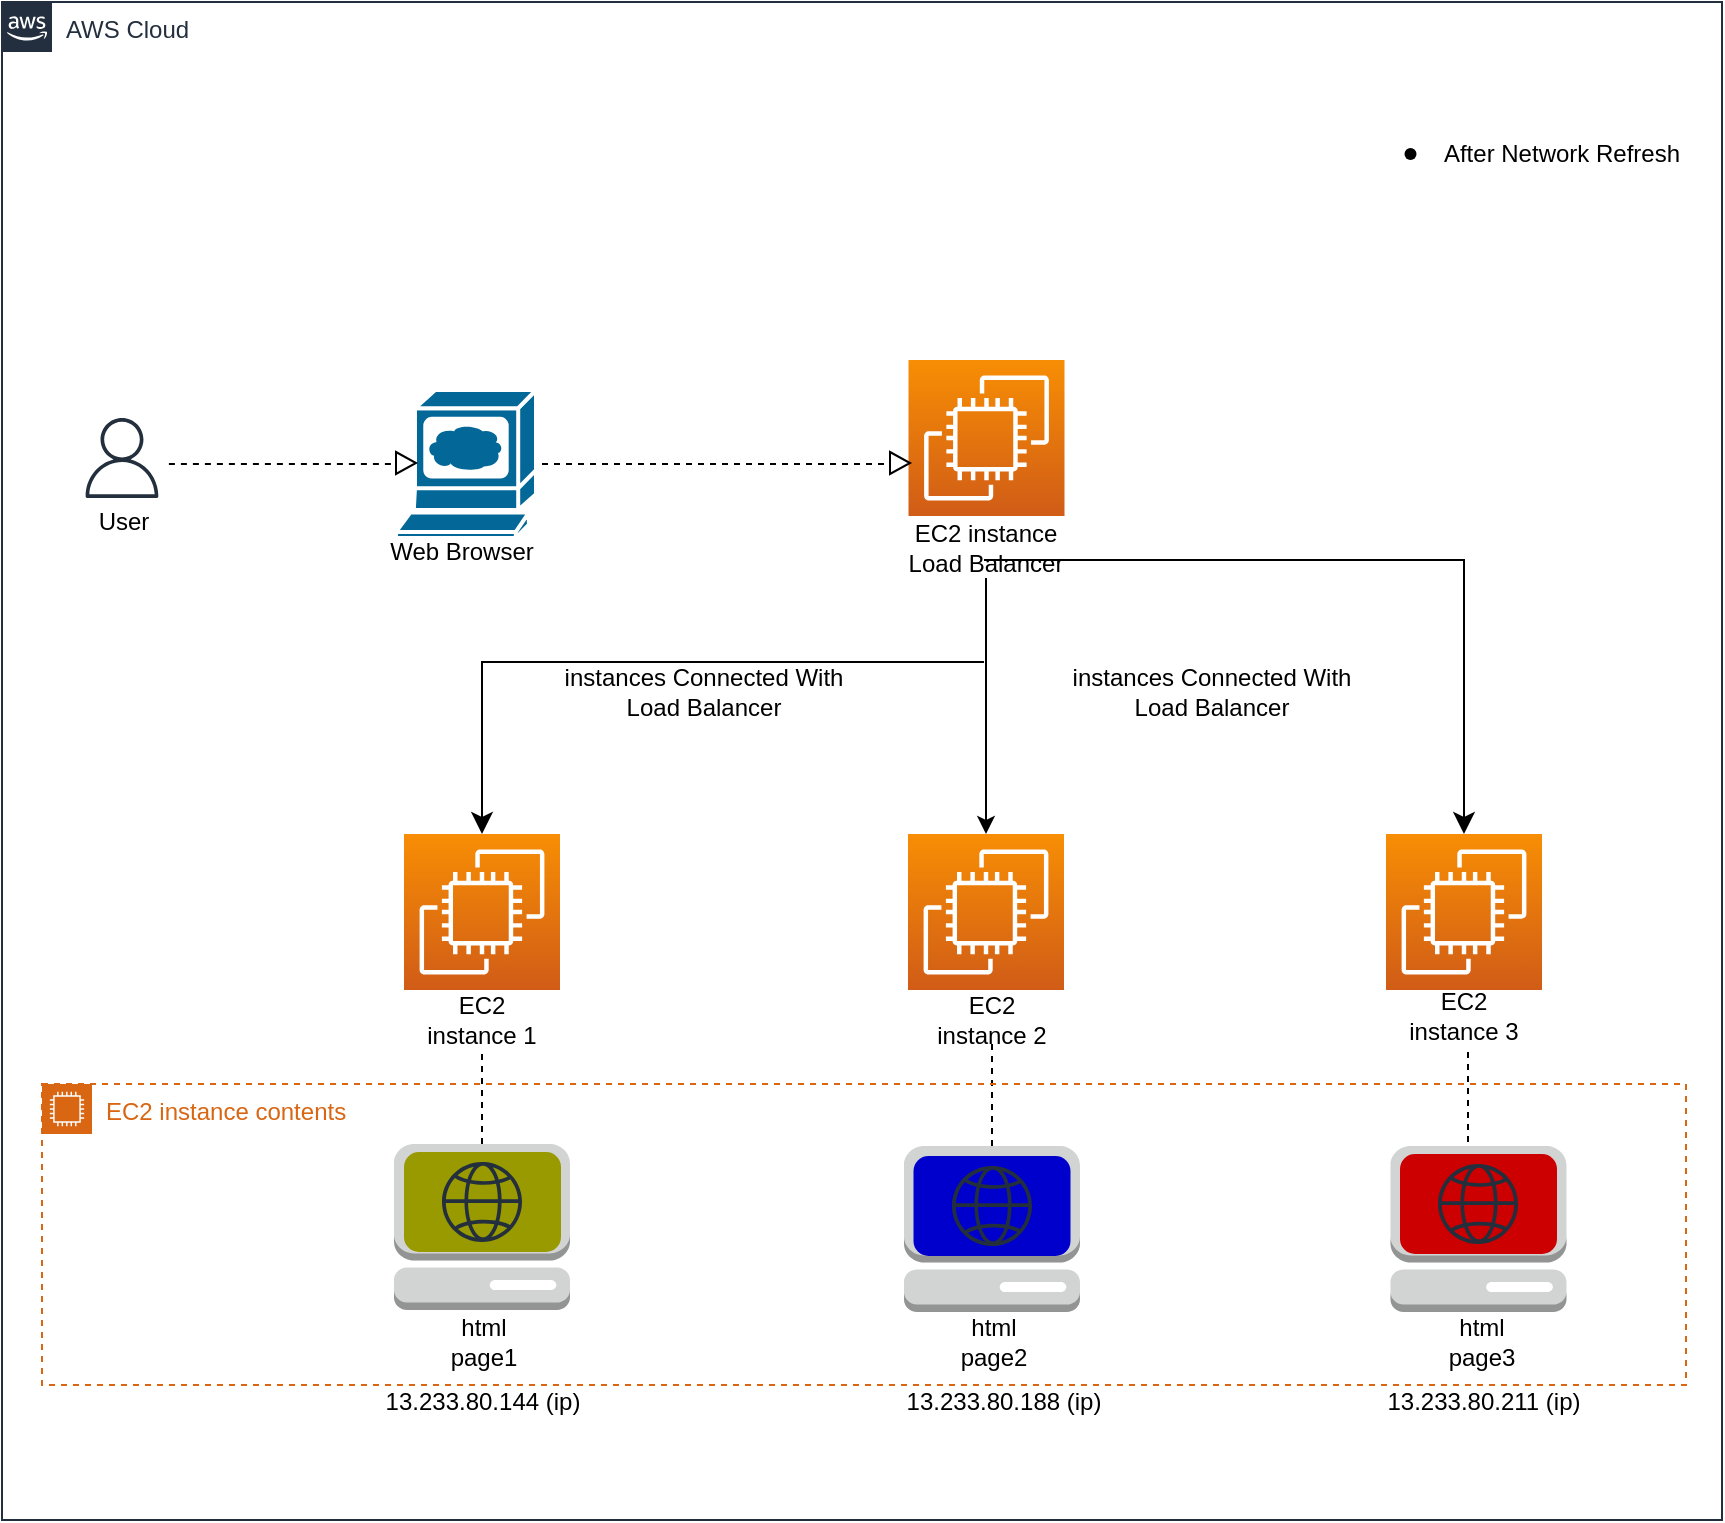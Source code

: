<mxfile version="21.6.8" type="device">
  <diagram id="Ht1M8jgEwFfnCIfOTk4-" name="Page-1">
    <mxGraphModel dx="1370" dy="843" grid="1" gridSize="10" guides="1" tooltips="1" connect="1" arrows="1" fold="1" page="1" pageScale="1" pageWidth="1169" pageHeight="827" math="0" shadow="0">
      <root>
        <mxCell id="0" />
        <mxCell id="1" parent="0" />
        <mxCell id="S0FMRcBvVbhcuFp4wb8I-1" value="AWS Cloud" style="points=[[0,0],[0.25,0],[0.5,0],[0.75,0],[1,0],[1,0.25],[1,0.5],[1,0.75],[1,1],[0.75,1],[0.5,1],[0.25,1],[0,1],[0,0.75],[0,0.5],[0,0.25]];outlineConnect=0;gradientColor=none;html=1;whiteSpace=wrap;fontSize=12;fontStyle=0;container=1;pointerEvents=0;collapsible=0;recursiveResize=0;shape=mxgraph.aws4.group;grIcon=mxgraph.aws4.group_aws_cloud_alt;strokeColor=#232F3E;fillColor=none;verticalAlign=top;align=left;spacingLeft=30;fontColor=#232F3E;dashed=0;" parent="1" vertex="1">
          <mxGeometry x="140" y="60" width="860" height="759" as="geometry" />
        </mxCell>
        <mxCell id="S0FMRcBvVbhcuFp4wb8I-20" value="" style="outlineConnect=0;dashed=0;verticalLabelPosition=bottom;verticalAlign=top;align=center;html=1;shape=mxgraph.aws3.management_console;fillColor=#D2D3D3;gradientColor=none;" parent="S0FMRcBvVbhcuFp4wb8I-1" vertex="1">
          <mxGeometry x="196" y="571" width="88" height="83" as="geometry" />
        </mxCell>
        <mxCell id="S0FMRcBvVbhcuFp4wb8I-3" value="" style="sketch=0;points=[[0,0,0],[0.25,0,0],[0.5,0,0],[0.75,0,0],[1,0,0],[0,1,0],[0.25,1,0],[0.5,1,0],[0.75,1,0],[1,1,0],[0,0.25,0],[0,0.5,0],[0,0.75,0],[1,0.25,0],[1,0.5,0],[1,0.75,0]];outlineConnect=0;fontColor=#232F3E;gradientColor=#F78E04;gradientDirection=north;fillColor=#D05C17;strokeColor=#ffffff;dashed=0;verticalLabelPosition=bottom;verticalAlign=top;align=center;html=1;fontSize=12;fontStyle=0;aspect=fixed;shape=mxgraph.aws4.resourceIcon;resIcon=mxgraph.aws4.ec2;" parent="S0FMRcBvVbhcuFp4wb8I-1" vertex="1">
          <mxGeometry x="453.25" y="179" width="78" height="78" as="geometry" />
        </mxCell>
        <mxCell id="S0FMRcBvVbhcuFp4wb8I-4" value="" style="sketch=0;points=[[0,0,0],[0.25,0,0],[0.5,0,0],[0.75,0,0],[1,0,0],[0,1,0],[0.25,1,0],[0.5,1,0],[0.75,1,0],[1,1,0],[0,0.25,0],[0,0.5,0],[0,0.75,0],[1,0.25,0],[1,0.5,0],[1,0.75,0]];outlineConnect=0;fontColor=#232F3E;gradientColor=#F78E04;gradientDirection=north;fillColor=#D05C17;strokeColor=#ffffff;dashed=0;verticalLabelPosition=bottom;verticalAlign=top;align=center;html=1;fontSize=12;fontStyle=0;aspect=fixed;shape=mxgraph.aws4.resourceIcon;resIcon=mxgraph.aws4.ec2;" parent="S0FMRcBvVbhcuFp4wb8I-1" vertex="1">
          <mxGeometry x="201" y="416" width="78" height="78" as="geometry" />
        </mxCell>
        <mxCell id="S0FMRcBvVbhcuFp4wb8I-5" value="" style="sketch=0;points=[[0,0,0],[0.25,0,0],[0.5,0,0],[0.75,0,0],[1,0,0],[0,1,0],[0.25,1,0],[0.5,1,0],[0.75,1,0],[1,1,0],[0,0.25,0],[0,0.5,0],[0,0.75,0],[1,0.25,0],[1,0.5,0],[1,0.75,0]];outlineConnect=0;fontColor=#232F3E;gradientColor=#F78E04;gradientDirection=north;fillColor=#D05C17;strokeColor=#ffffff;dashed=0;verticalLabelPosition=bottom;verticalAlign=top;align=center;html=1;fontSize=12;fontStyle=0;aspect=fixed;shape=mxgraph.aws4.resourceIcon;resIcon=mxgraph.aws4.ec2;" parent="S0FMRcBvVbhcuFp4wb8I-1" vertex="1">
          <mxGeometry x="692" y="416" width="78" height="78" as="geometry" />
        </mxCell>
        <mxCell id="S0FMRcBvVbhcuFp4wb8I-6" value="" style="sketch=0;points=[[0,0,0],[0.25,0,0],[0.5,0,0],[0.75,0,0],[1,0,0],[0,1,0],[0.25,1,0],[0.5,1,0],[0.75,1,0],[1,1,0],[0,0.25,0],[0,0.5,0],[0,0.75,0],[1,0.25,0],[1,0.5,0],[1,0.75,0]];outlineConnect=0;fontColor=#232F3E;gradientColor=#F78E04;gradientDirection=north;fillColor=#D05C17;strokeColor=#ffffff;dashed=0;verticalLabelPosition=bottom;verticalAlign=top;align=center;html=1;fontSize=12;fontStyle=0;aspect=fixed;shape=mxgraph.aws4.resourceIcon;resIcon=mxgraph.aws4.ec2;" parent="S0FMRcBvVbhcuFp4wb8I-1" vertex="1">
          <mxGeometry x="453" y="416" width="78" height="78" as="geometry" />
        </mxCell>
        <mxCell id="S0FMRcBvVbhcuFp4wb8I-9" value="" style="edgeStyle=segmentEdgeStyle;endArrow=classic;html=1;curved=0;rounded=0;endSize=8;startSize=8;entryX=0.5;entryY=0;entryDx=0;entryDy=0;entryPerimeter=0;" parent="S0FMRcBvVbhcuFp4wb8I-1" target="S0FMRcBvVbhcuFp4wb8I-4" edge="1">
          <mxGeometry width="50" height="50" relative="1" as="geometry">
            <mxPoint x="491" y="330" as="sourcePoint" />
            <mxPoint x="240" y="410" as="targetPoint" />
            <Array as="points">
              <mxPoint x="240" y="330" />
            </Array>
          </mxGeometry>
        </mxCell>
        <mxCell id="S0FMRcBvVbhcuFp4wb8I-10" value="EC2 instance Load Balancer" style="text;strokeColor=none;align=center;fillColor=none;html=1;verticalAlign=middle;whiteSpace=wrap;rounded=0;" parent="S0FMRcBvVbhcuFp4wb8I-1" vertex="1">
          <mxGeometry x="447" y="258" width="90" height="30" as="geometry" />
        </mxCell>
        <mxCell id="S0FMRcBvVbhcuFp4wb8I-11" value="" style="endArrow=classic;html=1;rounded=0;entryX=0.5;entryY=0;entryDx=0;entryDy=0;entryPerimeter=0;exitX=0.5;exitY=1;exitDx=0;exitDy=0;" parent="S0FMRcBvVbhcuFp4wb8I-1" source="S0FMRcBvVbhcuFp4wb8I-10" target="S0FMRcBvVbhcuFp4wb8I-6" edge="1">
          <mxGeometry width="50" height="50" relative="1" as="geometry">
            <mxPoint x="501" y="329" as="sourcePoint" />
            <mxPoint x="551" y="279" as="targetPoint" />
          </mxGeometry>
        </mxCell>
        <mxCell id="S0FMRcBvVbhcuFp4wb8I-12" value="EC2 instance 1" style="text;strokeColor=none;align=center;fillColor=none;html=1;verticalAlign=middle;whiteSpace=wrap;rounded=0;" parent="S0FMRcBvVbhcuFp4wb8I-1" vertex="1">
          <mxGeometry x="210" y="494" width="60" height="30" as="geometry" />
        </mxCell>
        <mxCell id="S0FMRcBvVbhcuFp4wb8I-13" value="EC2 instance 2" style="text;strokeColor=none;align=center;fillColor=none;html=1;verticalAlign=middle;whiteSpace=wrap;rounded=0;" parent="S0FMRcBvVbhcuFp4wb8I-1" vertex="1">
          <mxGeometry x="465" y="494" width="60" height="30" as="geometry" />
        </mxCell>
        <mxCell id="S0FMRcBvVbhcuFp4wb8I-14" value="EC2 instance 3" style="text;strokeColor=none;align=center;fillColor=none;html=1;verticalAlign=middle;whiteSpace=wrap;rounded=0;" parent="S0FMRcBvVbhcuFp4wb8I-1" vertex="1">
          <mxGeometry x="701" y="492" width="60" height="30" as="geometry" />
        </mxCell>
        <mxCell id="S0FMRcBvVbhcuFp4wb8I-16" value="" style="endArrow=none;dashed=1;html=1;rounded=0;exitX=0.5;exitY=0;exitDx=0;exitDy=0;exitPerimeter=0;entryX=0.5;entryY=1;entryDx=0;entryDy=0;" parent="S0FMRcBvVbhcuFp4wb8I-1" source="S0FMRcBvVbhcuFp4wb8I-20" target="S0FMRcBvVbhcuFp4wb8I-12" edge="1">
          <mxGeometry width="50" height="50" relative="1" as="geometry">
            <mxPoint x="239.5" y="539" as="sourcePoint" />
            <mxPoint x="240" y="530" as="targetPoint" />
            <Array as="points" />
          </mxGeometry>
        </mxCell>
        <mxCell id="S0FMRcBvVbhcuFp4wb8I-17" value="" style="rounded=1;whiteSpace=wrap;html=1;strokeWidth=2;fillWeight=4;hachureGap=8;hachureAngle=45;fillColor=#999900;strokeColor=none;" parent="S0FMRcBvVbhcuFp4wb8I-1" vertex="1">
          <mxGeometry x="201" y="575" width="78.5" height="50" as="geometry" />
        </mxCell>
        <mxCell id="S0FMRcBvVbhcuFp4wb8I-24" value="" style="outlineConnect=0;dashed=0;verticalLabelPosition=bottom;verticalAlign=top;align=center;html=1;shape=mxgraph.aws3.management_console;fillColor=#D2D3D3;gradientColor=none;" parent="S0FMRcBvVbhcuFp4wb8I-1" vertex="1">
          <mxGeometry x="451" y="572" width="88" height="83" as="geometry" />
        </mxCell>
        <mxCell id="S0FMRcBvVbhcuFp4wb8I-25" value="" style="outlineConnect=0;dashed=0;verticalLabelPosition=bottom;verticalAlign=top;align=center;html=1;shape=mxgraph.aws3.management_console;fillColor=#D2D3D3;gradientColor=none;" parent="S0FMRcBvVbhcuFp4wb8I-1" vertex="1">
          <mxGeometry x="694.25" y="572" width="88" height="83" as="geometry" />
        </mxCell>
        <mxCell id="S0FMRcBvVbhcuFp4wb8I-28" value="" style="rounded=1;whiteSpace=wrap;html=1;strokeWidth=2;fillWeight=4;hachureGap=8;hachureAngle=45;fillColor=#0000CC;strokeColor=none;" parent="S0FMRcBvVbhcuFp4wb8I-1" vertex="1">
          <mxGeometry x="455.75" y="577" width="78.5" height="50" as="geometry" />
        </mxCell>
        <mxCell id="S0FMRcBvVbhcuFp4wb8I-27" value="" style="rounded=1;whiteSpace=wrap;html=1;strokeWidth=2;fillWeight=4;hachureGap=8;hachureAngle=45;fillColor=#CC0000;strokeColor=none;" parent="S0FMRcBvVbhcuFp4wb8I-1" vertex="1">
          <mxGeometry x="699" y="576" width="78.5" height="50" as="geometry" />
        </mxCell>
        <mxCell id="S0FMRcBvVbhcuFp4wb8I-30" value="" style="endArrow=none;dashed=1;html=1;rounded=0;exitX=0.5;exitY=0;exitDx=0;exitDy=0;exitPerimeter=0;" parent="S0FMRcBvVbhcuFp4wb8I-1" source="S0FMRcBvVbhcuFp4wb8I-24" edge="1">
          <mxGeometry width="50" height="50" relative="1" as="geometry">
            <mxPoint x="490" y="572" as="sourcePoint" />
            <mxPoint x="495" y="520" as="targetPoint" />
            <Array as="points" />
          </mxGeometry>
        </mxCell>
        <mxCell id="S0FMRcBvVbhcuFp4wb8I-32" value="" style="endArrow=none;dashed=1;html=1;rounded=0;entryX=0.5;entryY=1;entryDx=0;entryDy=0;" parent="S0FMRcBvVbhcuFp4wb8I-1" edge="1">
          <mxGeometry width="50" height="50" relative="1" as="geometry">
            <mxPoint x="733" y="570" as="sourcePoint" />
            <mxPoint x="733" y="522" as="targetPoint" />
            <Array as="points" />
          </mxGeometry>
        </mxCell>
        <mxCell id="S0FMRcBvVbhcuFp4wb8I-33" value="html page1" style="text;strokeColor=none;align=center;fillColor=none;html=1;verticalAlign=middle;whiteSpace=wrap;rounded=0;" parent="S0FMRcBvVbhcuFp4wb8I-1" vertex="1">
          <mxGeometry x="211.25" y="655" width="60" height="30" as="geometry" />
        </mxCell>
        <mxCell id="S0FMRcBvVbhcuFp4wb8I-34" value="html page2" style="text;strokeColor=none;align=center;fillColor=none;html=1;verticalAlign=middle;whiteSpace=wrap;rounded=0;" parent="S0FMRcBvVbhcuFp4wb8I-1" vertex="1">
          <mxGeometry x="466" y="655" width="60" height="30" as="geometry" />
        </mxCell>
        <mxCell id="S0FMRcBvVbhcuFp4wb8I-35" value="html page3" style="text;strokeColor=none;align=center;fillColor=none;html=1;verticalAlign=middle;whiteSpace=wrap;rounded=0;" parent="S0FMRcBvVbhcuFp4wb8I-1" vertex="1">
          <mxGeometry x="710" y="655" width="60" height="30" as="geometry" />
        </mxCell>
        <mxCell id="S0FMRcBvVbhcuFp4wb8I-36" value="" style="sketch=0;outlineConnect=0;fontColor=#232F3E;gradientColor=none;fillColor=#232F3D;strokeColor=none;dashed=0;verticalLabelPosition=bottom;verticalAlign=top;align=center;html=1;fontSize=12;fontStyle=0;aspect=fixed;pointerEvents=1;shape=mxgraph.aws4.globe;" parent="S0FMRcBvVbhcuFp4wb8I-1" vertex="1">
          <mxGeometry x="475" y="582" width="40" height="40" as="geometry" />
        </mxCell>
        <mxCell id="S0FMRcBvVbhcuFp4wb8I-37" value="" style="sketch=0;outlineConnect=0;fontColor=#232F3E;gradientColor=none;fillColor=#232F3D;strokeColor=none;dashed=0;verticalLabelPosition=bottom;verticalAlign=top;align=center;html=1;fontSize=12;fontStyle=0;aspect=fixed;pointerEvents=1;shape=mxgraph.aws4.globe;" parent="S0FMRcBvVbhcuFp4wb8I-1" vertex="1">
          <mxGeometry x="220" y="580" width="40" height="40" as="geometry" />
        </mxCell>
        <mxCell id="S0FMRcBvVbhcuFp4wb8I-38" value="" style="sketch=0;outlineConnect=0;fontColor=#232F3E;gradientColor=none;fillColor=#232F3D;strokeColor=none;dashed=0;verticalLabelPosition=bottom;verticalAlign=top;align=center;html=1;fontSize=12;fontStyle=0;aspect=fixed;pointerEvents=1;shape=mxgraph.aws4.globe;" parent="S0FMRcBvVbhcuFp4wb8I-1" vertex="1">
          <mxGeometry x="718" y="581" width="40" height="40" as="geometry" />
        </mxCell>
        <mxCell id="S0FMRcBvVbhcuFp4wb8I-39" value="" style="endArrow=none;dashed=1;html=1;rounded=0;shadow=0;anchorPointDirection=1;snapToPoint=0;" parent="S0FMRcBvVbhcuFp4wb8I-1" edge="1">
          <mxGeometry width="50" height="50" relative="1" as="geometry">
            <mxPoint x="270" y="231" as="sourcePoint" />
            <mxPoint x="450" y="231" as="targetPoint" />
            <Array as="points" />
          </mxGeometry>
        </mxCell>
        <mxCell id="S0FMRcBvVbhcuFp4wb8I-88" style="edgeStyle=orthogonalEdgeStyle;rounded=0;orthogonalLoop=1;jettySize=auto;html=1;exitX=0.135;exitY=0.5;exitDx=0;exitDy=0;exitPerimeter=0;entryX=1.105;entryY=0.575;entryDx=0;entryDy=0;entryPerimeter=0;endArrow=none;endFill=0;dashed=1;" parent="S0FMRcBvVbhcuFp4wb8I-1" source="S0FMRcBvVbhcuFp4wb8I-43" target="S0FMRcBvVbhcuFp4wb8I-86" edge="1">
          <mxGeometry relative="1" as="geometry" />
        </mxCell>
        <mxCell id="S0FMRcBvVbhcuFp4wb8I-43" value="" style="shape=mxgraph.cisco.computers_and_peripherals.web_browser;html=1;pointerEvents=1;dashed=0;fillColor=#036897;strokeColor=#ffffff;strokeWidth=2;verticalLabelPosition=bottom;verticalAlign=top;align=center;outlineConnect=0;" parent="S0FMRcBvVbhcuFp4wb8I-1" vertex="1">
          <mxGeometry x="197" y="194" width="70" height="74" as="geometry" />
        </mxCell>
        <mxCell id="S0FMRcBvVbhcuFp4wb8I-44" value="Web Browser" style="text;strokeColor=none;align=center;fillColor=none;html=1;verticalAlign=middle;whiteSpace=wrap;rounded=0;" parent="S0FMRcBvVbhcuFp4wb8I-1" vertex="1">
          <mxGeometry x="175" y="260" width="110" height="30" as="geometry" />
        </mxCell>
        <mxCell id="S0FMRcBvVbhcuFp4wb8I-63" value="13.233.80.211 (ip)" style="text;strokeColor=none;align=center;fillColor=none;html=1;verticalAlign=middle;whiteSpace=wrap;rounded=0;" parent="S0FMRcBvVbhcuFp4wb8I-1" vertex="1">
          <mxGeometry x="685" y="685" width="112" height="30" as="geometry" />
        </mxCell>
        <mxCell id="S0FMRcBvVbhcuFp4wb8I-64" value="After Network Refresh" style="text;strokeColor=none;align=center;fillColor=none;html=1;verticalAlign=middle;whiteSpace=wrap;rounded=0;" parent="S0FMRcBvVbhcuFp4wb8I-1" vertex="1">
          <mxGeometry x="710" y="61" width="140" height="30" as="geometry" />
        </mxCell>
        <mxCell id="S0FMRcBvVbhcuFp4wb8I-66" value="" style="shape=waypoint;sketch=0;size=6;pointerEvents=1;points=[];fillColor=none;resizable=0;rotatable=0;perimeter=centerPerimeter;snapToPoint=1;" parent="S0FMRcBvVbhcuFp4wb8I-1" vertex="1">
          <mxGeometry x="694.25" y="66" width="20" height="20" as="geometry" />
        </mxCell>
        <mxCell id="S0FMRcBvVbhcuFp4wb8I-70" value="EC2 instance contents" style="points=[[0,0],[0.25,0],[0.5,0],[0.75,0],[1,0],[1,0.25],[1,0.5],[1,0.75],[1,1],[0.75,1],[0.5,1],[0.25,1],[0,1],[0,0.75],[0,0.5],[0,0.25]];outlineConnect=0;gradientColor=none;html=1;whiteSpace=wrap;fontSize=12;fontStyle=0;container=1;pointerEvents=0;collapsible=0;recursiveResize=0;shape=mxgraph.aws4.group;grIcon=mxgraph.aws4.group_ec2_instance_contents;strokeColor=#D86613;fillColor=none;verticalAlign=top;align=left;spacingLeft=30;fontColor=#D86613;dashed=1;" parent="S0FMRcBvVbhcuFp4wb8I-1" vertex="1">
          <mxGeometry x="20" y="541" width="822" height="150.5" as="geometry" />
        </mxCell>
        <mxCell id="S0FMRcBvVbhcuFp4wb8I-72" value="instances Connected With Load Balancer" style="text;strokeColor=none;align=center;fillColor=none;html=1;verticalAlign=middle;whiteSpace=wrap;rounded=0;" parent="S0FMRcBvVbhcuFp4wb8I-1" vertex="1">
          <mxGeometry x="271.25" y="330" width="160" height="30" as="geometry" />
        </mxCell>
        <mxCell id="S0FMRcBvVbhcuFp4wb8I-73" value="instances Connected With Load Balancer" style="text;strokeColor=none;align=center;fillColor=none;html=1;verticalAlign=middle;whiteSpace=wrap;rounded=0;" parent="S0FMRcBvVbhcuFp4wb8I-1" vertex="1">
          <mxGeometry x="525" y="330" width="160" height="30" as="geometry" />
        </mxCell>
        <mxCell id="S0FMRcBvVbhcuFp4wb8I-86" value="" style="sketch=0;outlineConnect=0;fontColor=#232F3E;gradientColor=none;fillColor=#232F3D;strokeColor=none;dashed=0;verticalLabelPosition=bottom;verticalAlign=top;align=center;html=1;fontSize=12;fontStyle=0;aspect=fixed;pointerEvents=1;shape=mxgraph.aws4.user;" parent="S0FMRcBvVbhcuFp4wb8I-1" vertex="1">
          <mxGeometry x="40" y="208" width="40" height="40" as="geometry" />
        </mxCell>
        <mxCell id="S0FMRcBvVbhcuFp4wb8I-87" value="User" style="text;strokeColor=none;align=center;fillColor=none;html=1;verticalAlign=middle;whiteSpace=wrap;rounded=0;" parent="S0FMRcBvVbhcuFp4wb8I-1" vertex="1">
          <mxGeometry x="30.5" y="245" width="60" height="30" as="geometry" />
        </mxCell>
        <mxCell id="S0FMRcBvVbhcuFp4wb8I-61" value="13.233.80.144 (ip)" style="text;strokeColor=none;align=center;fillColor=none;html=1;verticalAlign=middle;whiteSpace=wrap;rounded=0;" parent="S0FMRcBvVbhcuFp4wb8I-1" vertex="1">
          <mxGeometry x="186.5" y="685" width="107" height="30" as="geometry" />
        </mxCell>
        <mxCell id="S0FMRcBvVbhcuFp4wb8I-62" value="13.233.80.188 (ip)" style="text;strokeColor=none;align=center;fillColor=none;html=1;verticalAlign=middle;whiteSpace=wrap;rounded=0;" parent="S0FMRcBvVbhcuFp4wb8I-1" vertex="1">
          <mxGeometry x="451" y="685" width="100" height="30" as="geometry" />
        </mxCell>
        <mxCell id="S0FMRcBvVbhcuFp4wb8I-54" value="" style="edgeStyle=segmentEdgeStyle;endArrow=classic;html=1;curved=0;rounded=0;endSize=8;startSize=8;entryX=0.5;entryY=0;entryDx=0;entryDy=0;entryPerimeter=0;" parent="1" target="S0FMRcBvVbhcuFp4wb8I-5" edge="1">
          <mxGeometry width="50" height="50" relative="1" as="geometry">
            <mxPoint x="631" y="339" as="sourcePoint" />
            <mxPoint x="681" y="279" as="targetPoint" />
            <Array as="points">
              <mxPoint x="871" y="339" />
            </Array>
          </mxGeometry>
        </mxCell>
        <mxCell id="S0FMRcBvVbhcuFp4wb8I-82" value="" style="triangle;whiteSpace=wrap;html=1;" parent="1" vertex="1">
          <mxGeometry x="584" y="285" width="10" height="11" as="geometry" />
        </mxCell>
        <mxCell id="S0FMRcBvVbhcuFp4wb8I-89" value="" style="triangle;whiteSpace=wrap;html=1;" parent="1" vertex="1">
          <mxGeometry x="337" y="285" width="10" height="11" as="geometry" />
        </mxCell>
      </root>
    </mxGraphModel>
  </diagram>
</mxfile>
